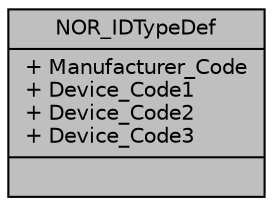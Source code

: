 digraph "NOR_IDTypeDef"
{
  edge [fontname="Helvetica",fontsize="10",labelfontname="Helvetica",labelfontsize="10"];
  node [fontname="Helvetica",fontsize="10",shape=record];
  Node1 [label="{NOR_IDTypeDef\n|+ Manufacturer_Code\l+ Device_Code1\l+ Device_Code2\l+ Device_Code3\l|}",height=0.2,width=0.4,color="black", fillcolor="grey75", style="filled", fontcolor="black"];
}
